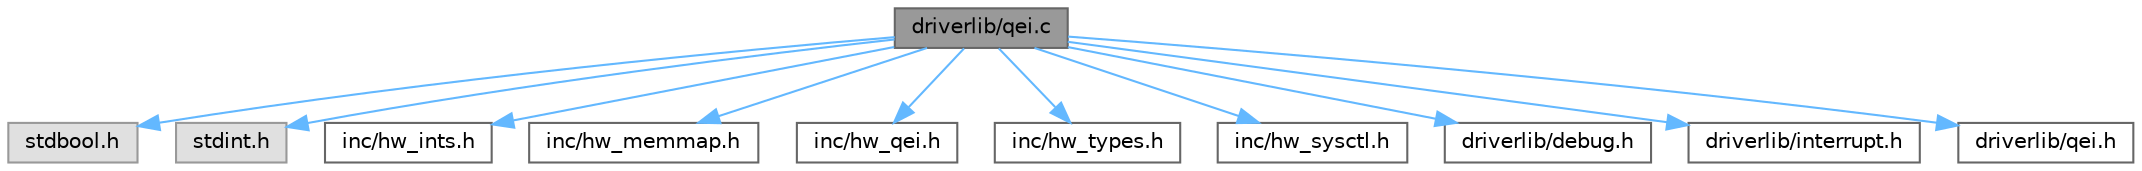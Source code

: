 digraph "driverlib/qei.c"
{
 // LATEX_PDF_SIZE
  bgcolor="transparent";
  edge [fontname=Helvetica,fontsize=10,labelfontname=Helvetica,labelfontsize=10];
  node [fontname=Helvetica,fontsize=10,shape=box,height=0.2,width=0.4];
  Node1 [label="driverlib/qei.c",height=0.2,width=0.4,color="gray40", fillcolor="grey60", style="filled", fontcolor="black",tooltip=" "];
  Node1 -> Node2 [color="steelblue1",style="solid"];
  Node2 [label="stdbool.h",height=0.2,width=0.4,color="grey60", fillcolor="#E0E0E0", style="filled",tooltip=" "];
  Node1 -> Node3 [color="steelblue1",style="solid"];
  Node3 [label="stdint.h",height=0.2,width=0.4,color="grey60", fillcolor="#E0E0E0", style="filled",tooltip=" "];
  Node1 -> Node4 [color="steelblue1",style="solid"];
  Node4 [label="inc/hw_ints.h",height=0.2,width=0.4,color="grey40", fillcolor="white", style="filled",URL="$hw__ints_8h.html",tooltip=" "];
  Node1 -> Node5 [color="steelblue1",style="solid"];
  Node5 [label="inc/hw_memmap.h",height=0.2,width=0.4,color="grey40", fillcolor="white", style="filled",URL="$hw__memmap_8h.html",tooltip=" "];
  Node1 -> Node6 [color="steelblue1",style="solid"];
  Node6 [label="inc/hw_qei.h",height=0.2,width=0.4,color="grey40", fillcolor="white", style="filled",URL="$hw__qei_8h.html",tooltip=" "];
  Node1 -> Node7 [color="steelblue1",style="solid"];
  Node7 [label="inc/hw_types.h",height=0.2,width=0.4,color="grey40", fillcolor="white", style="filled",URL="$hw__types_8h.html",tooltip=" "];
  Node1 -> Node8 [color="steelblue1",style="solid"];
  Node8 [label="inc/hw_sysctl.h",height=0.2,width=0.4,color="grey40", fillcolor="white", style="filled",URL="$hw__sysctl_8h.html",tooltip=" "];
  Node1 -> Node9 [color="steelblue1",style="solid"];
  Node9 [label="driverlib/debug.h",height=0.2,width=0.4,color="grey40", fillcolor="white", style="filled",URL="$debug_8h.html",tooltip=" "];
  Node1 -> Node10 [color="steelblue1",style="solid"];
  Node10 [label="driverlib/interrupt.h",height=0.2,width=0.4,color="grey40", fillcolor="white", style="filled",URL="$interrupt_8h.html",tooltip=" "];
  Node1 -> Node11 [color="steelblue1",style="solid"];
  Node11 [label="driverlib/qei.h",height=0.2,width=0.4,color="grey40", fillcolor="white", style="filled",URL="$qei_8h.html",tooltip=" "];
}
